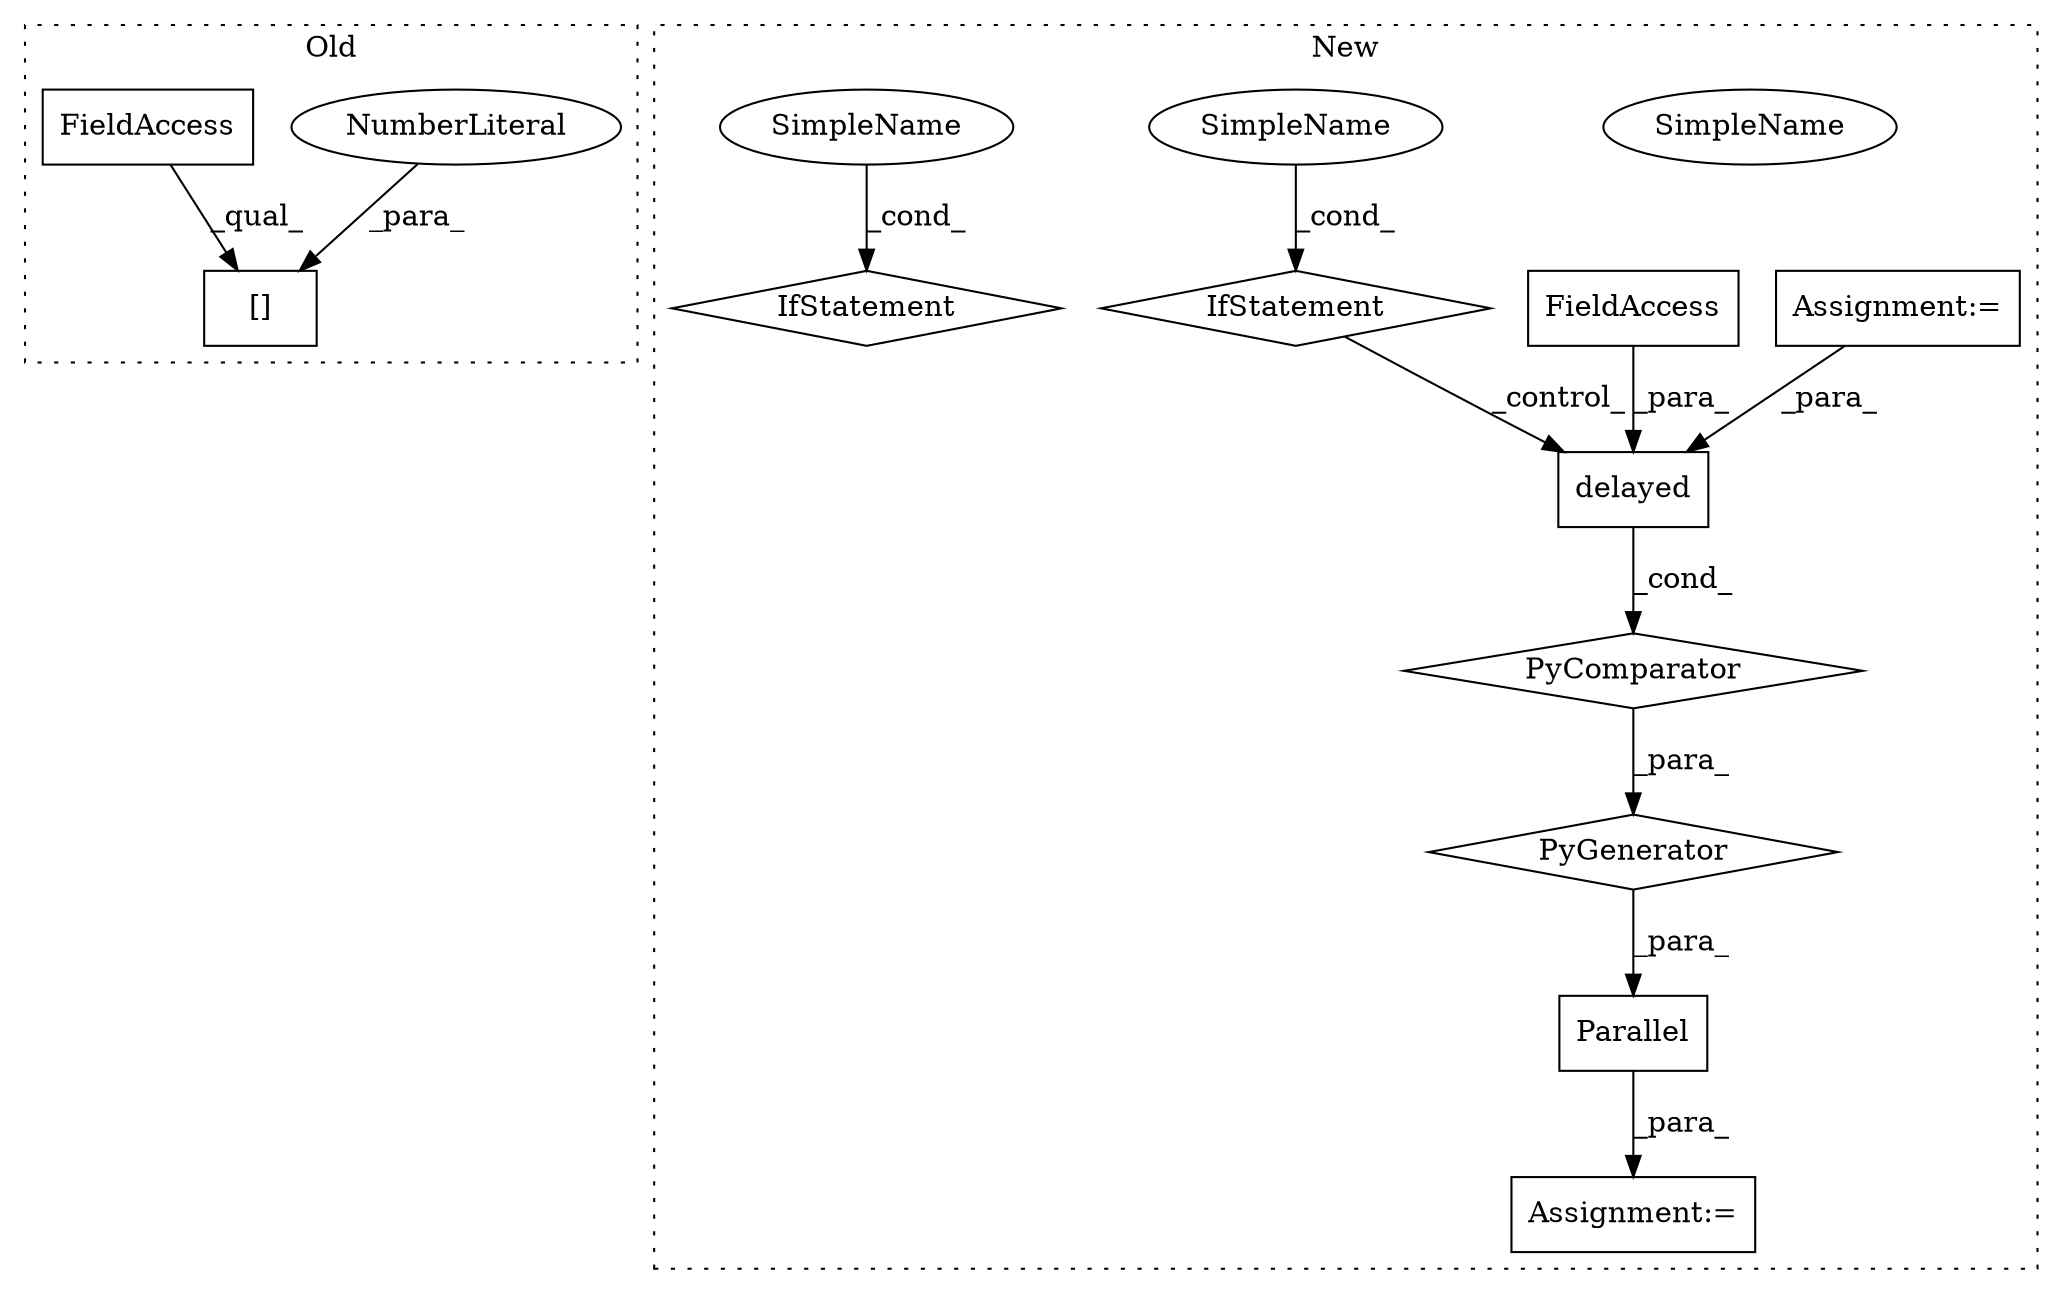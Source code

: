 digraph G {
subgraph cluster0 {
1 [label="[]" a="2" s="2111,2121" l="9,1" shape="box"];
11 [label="NumberLiteral" a="34" s="2120" l="1" shape="ellipse"];
12 [label="FieldAccess" a="22" s="2111" l="8" shape="box"];
label = "Old";
style="dotted";
}
subgraph cluster1 {
2 [label="Parallel" a="32" s="2679,2859" l="20,-3" shape="box"];
3 [label="Assignment:=" a="7" s="2678" l="1" shape="box"];
4 [label="Assignment:=" a="7" s="2610" l="47" shape="box"];
5 [label="PyGenerator" a="107" s="2699" l="160" shape="diamond"];
6 [label="PyComparator" a="113" s="2809" l="44" shape="diamond"];
7 [label="delayed" a="32" s="2699,2744" l="8,1" shape="box"];
8 [label="IfStatement" a="25" s="2809" l="44" shape="diamond"];
9 [label="SimpleName" a="42" s="2848" l="5" shape="ellipse"];
10 [label="FieldAccess" a="22" s="2736" l="4" shape="box"];
13 [label="IfStatement" a="25" s="2610" l="47" shape="diamond"];
14 [label="SimpleName" a="42" s="2848" l="5" shape="ellipse"];
15 [label="SimpleName" a="42" s="2652" l="5" shape="ellipse"];
label = "New";
style="dotted";
}
2 -> 3 [label="_para_"];
4 -> 7 [label="_para_"];
5 -> 2 [label="_para_"];
6 -> 5 [label="_para_"];
7 -> 6 [label="_cond_"];
8 -> 7 [label="_control_"];
10 -> 7 [label="_para_"];
11 -> 1 [label="_para_"];
12 -> 1 [label="_qual_"];
14 -> 8 [label="_cond_"];
15 -> 13 [label="_cond_"];
}